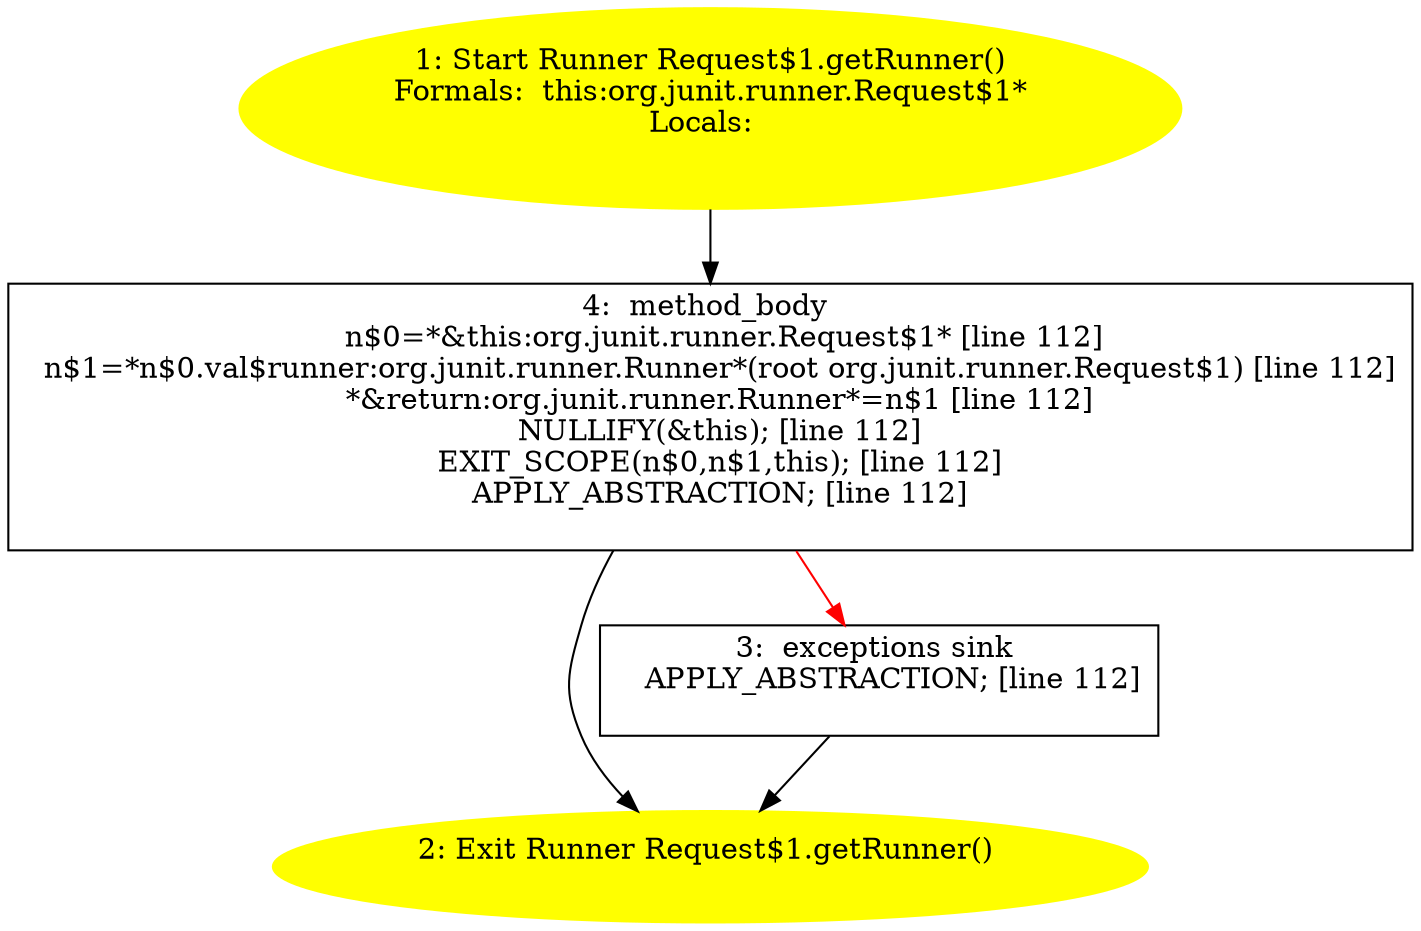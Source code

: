 /* @generated */
digraph cfg {
"org.junit.runner.Request$1.getRunner():org.junit.runner.Runner.a85c00a23904feea06f1396b6ed6c514_1" [label="1: Start Runner Request$1.getRunner()\nFormals:  this:org.junit.runner.Request$1*\nLocals:  \n  " color=yellow style=filled]
	

	 "org.junit.runner.Request$1.getRunner():org.junit.runner.Runner.a85c00a23904feea06f1396b6ed6c514_1" -> "org.junit.runner.Request$1.getRunner():org.junit.runner.Runner.a85c00a23904feea06f1396b6ed6c514_4" ;
"org.junit.runner.Request$1.getRunner():org.junit.runner.Runner.a85c00a23904feea06f1396b6ed6c514_2" [label="2: Exit Runner Request$1.getRunner() \n  " color=yellow style=filled]
	

"org.junit.runner.Request$1.getRunner():org.junit.runner.Runner.a85c00a23904feea06f1396b6ed6c514_3" [label="3:  exceptions sink \n   APPLY_ABSTRACTION; [line 112]\n " shape="box"]
	

	 "org.junit.runner.Request$1.getRunner():org.junit.runner.Runner.a85c00a23904feea06f1396b6ed6c514_3" -> "org.junit.runner.Request$1.getRunner():org.junit.runner.Runner.a85c00a23904feea06f1396b6ed6c514_2" ;
"org.junit.runner.Request$1.getRunner():org.junit.runner.Runner.a85c00a23904feea06f1396b6ed6c514_4" [label="4:  method_body \n   n$0=*&this:org.junit.runner.Request$1* [line 112]\n  n$1=*n$0.val$runner:org.junit.runner.Runner*(root org.junit.runner.Request$1) [line 112]\n  *&return:org.junit.runner.Runner*=n$1 [line 112]\n  NULLIFY(&this); [line 112]\n  EXIT_SCOPE(n$0,n$1,this); [line 112]\n  APPLY_ABSTRACTION; [line 112]\n " shape="box"]
	

	 "org.junit.runner.Request$1.getRunner():org.junit.runner.Runner.a85c00a23904feea06f1396b6ed6c514_4" -> "org.junit.runner.Request$1.getRunner():org.junit.runner.Runner.a85c00a23904feea06f1396b6ed6c514_2" ;
	 "org.junit.runner.Request$1.getRunner():org.junit.runner.Runner.a85c00a23904feea06f1396b6ed6c514_4" -> "org.junit.runner.Request$1.getRunner():org.junit.runner.Runner.a85c00a23904feea06f1396b6ed6c514_3" [color="red" ];
}
